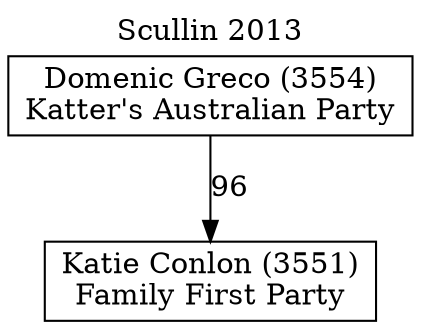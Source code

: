 // House preference flow
digraph "Katie Conlon (3551)_Scullin_2013" {
	graph [label="Scullin 2013" labelloc=t mclimit=10]
	node [shape=box]
	"Katie Conlon (3551)" [label="Katie Conlon (3551)
Family First Party"]
	"Domenic Greco (3554)" [label="Domenic Greco (3554)
Katter's Australian Party"]
	"Domenic Greco (3554)" -> "Katie Conlon (3551)" [label=96]
}
